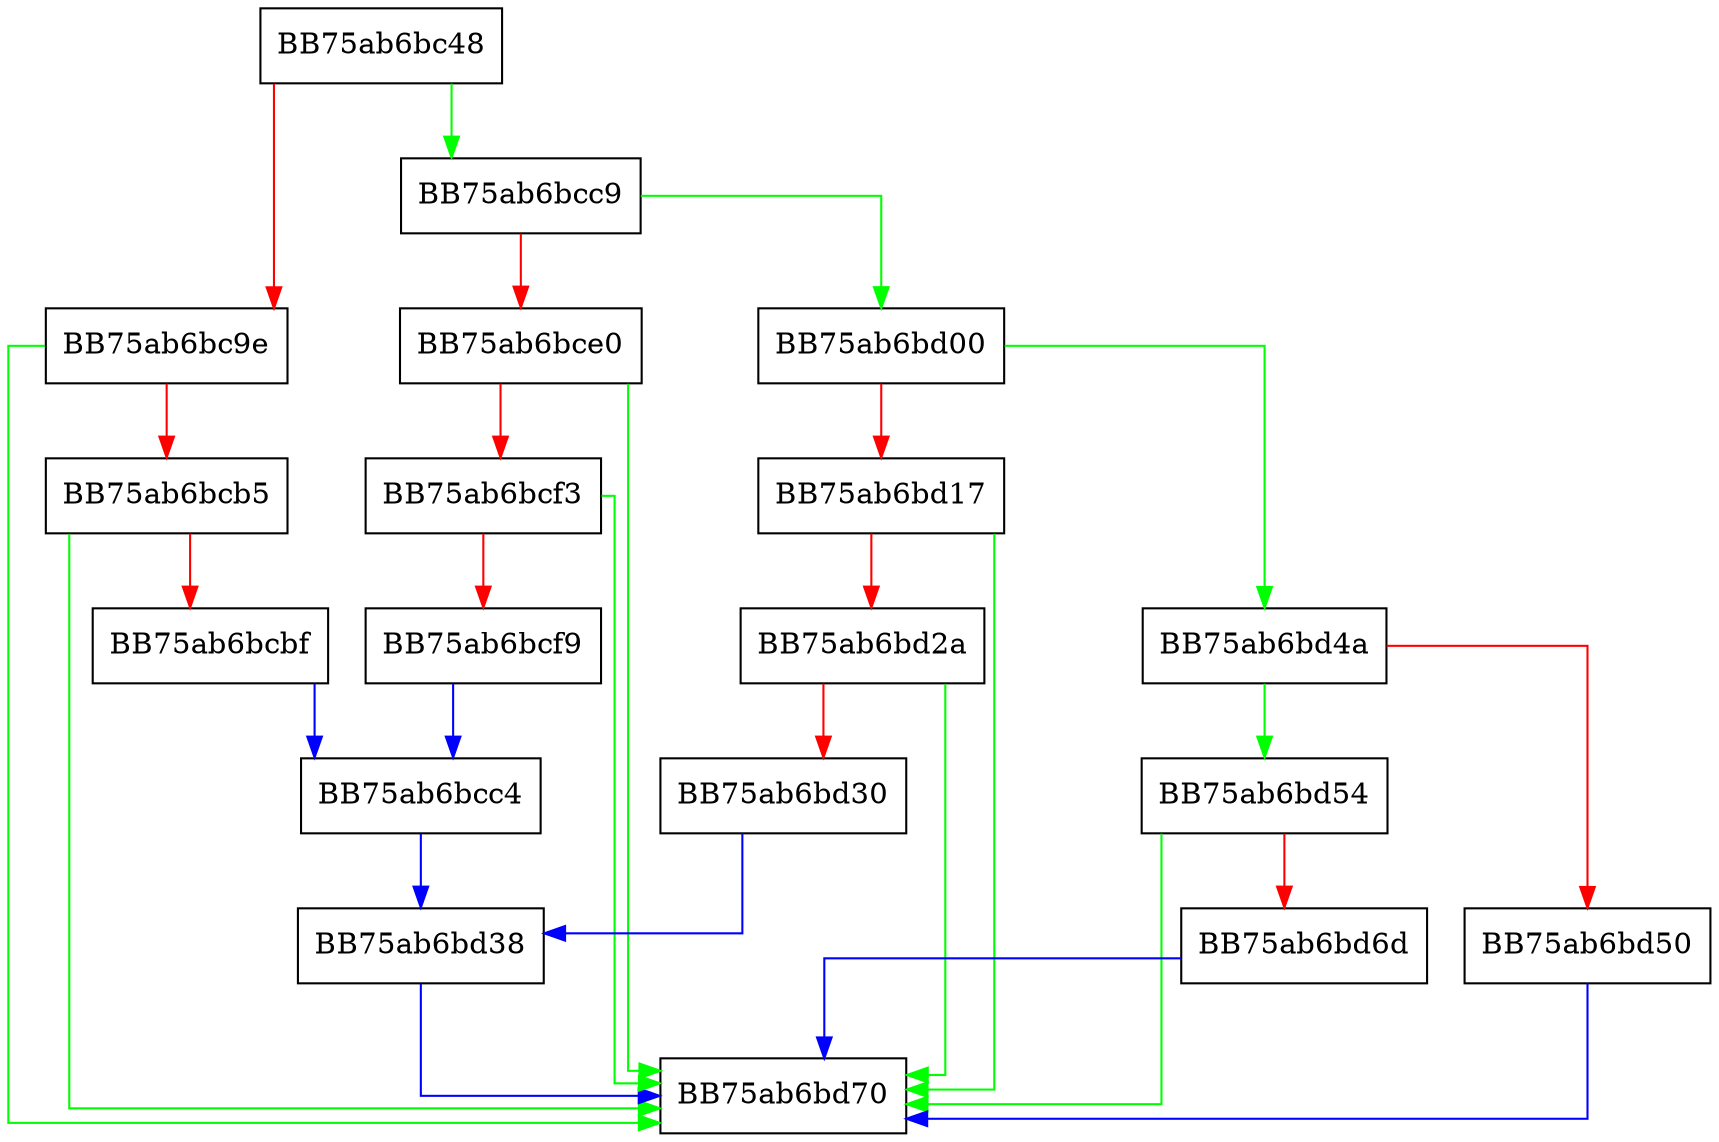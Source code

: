 digraph GetCleanSha256CountInMetaStore {
  node [shape="box"];
  graph [splines=ortho];
  BB75ab6bc48 -> BB75ab6bcc9 [color="green"];
  BB75ab6bc48 -> BB75ab6bc9e [color="red"];
  BB75ab6bc9e -> BB75ab6bd70 [color="green"];
  BB75ab6bc9e -> BB75ab6bcb5 [color="red"];
  BB75ab6bcb5 -> BB75ab6bd70 [color="green"];
  BB75ab6bcb5 -> BB75ab6bcbf [color="red"];
  BB75ab6bcbf -> BB75ab6bcc4 [color="blue"];
  BB75ab6bcc4 -> BB75ab6bd38 [color="blue"];
  BB75ab6bcc9 -> BB75ab6bd00 [color="green"];
  BB75ab6bcc9 -> BB75ab6bce0 [color="red"];
  BB75ab6bce0 -> BB75ab6bd70 [color="green"];
  BB75ab6bce0 -> BB75ab6bcf3 [color="red"];
  BB75ab6bcf3 -> BB75ab6bd70 [color="green"];
  BB75ab6bcf3 -> BB75ab6bcf9 [color="red"];
  BB75ab6bcf9 -> BB75ab6bcc4 [color="blue"];
  BB75ab6bd00 -> BB75ab6bd4a [color="green"];
  BB75ab6bd00 -> BB75ab6bd17 [color="red"];
  BB75ab6bd17 -> BB75ab6bd70 [color="green"];
  BB75ab6bd17 -> BB75ab6bd2a [color="red"];
  BB75ab6bd2a -> BB75ab6bd70 [color="green"];
  BB75ab6bd2a -> BB75ab6bd30 [color="red"];
  BB75ab6bd30 -> BB75ab6bd38 [color="blue"];
  BB75ab6bd38 -> BB75ab6bd70 [color="blue"];
  BB75ab6bd4a -> BB75ab6bd54 [color="green"];
  BB75ab6bd4a -> BB75ab6bd50 [color="red"];
  BB75ab6bd50 -> BB75ab6bd70 [color="blue"];
  BB75ab6bd54 -> BB75ab6bd70 [color="green"];
  BB75ab6bd54 -> BB75ab6bd6d [color="red"];
  BB75ab6bd6d -> BB75ab6bd70 [color="blue"];
}